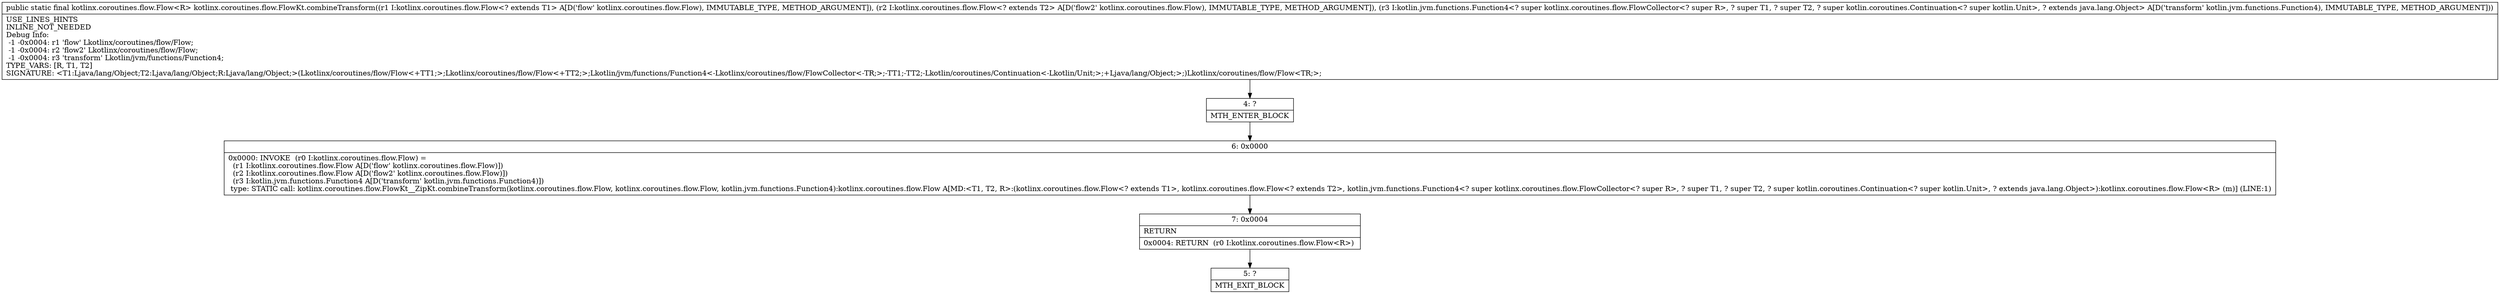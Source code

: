 digraph "CFG forkotlinx.coroutines.flow.FlowKt.combineTransform(Lkotlinx\/coroutines\/flow\/Flow;Lkotlinx\/coroutines\/flow\/Flow;Lkotlin\/jvm\/functions\/Function4;)Lkotlinx\/coroutines\/flow\/Flow;" {
Node_4 [shape=record,label="{4\:\ ?|MTH_ENTER_BLOCK\l}"];
Node_6 [shape=record,label="{6\:\ 0x0000|0x0000: INVOKE  (r0 I:kotlinx.coroutines.flow.Flow) = \l  (r1 I:kotlinx.coroutines.flow.Flow A[D('flow' kotlinx.coroutines.flow.Flow)])\l  (r2 I:kotlinx.coroutines.flow.Flow A[D('flow2' kotlinx.coroutines.flow.Flow)])\l  (r3 I:kotlin.jvm.functions.Function4 A[D('transform' kotlin.jvm.functions.Function4)])\l type: STATIC call: kotlinx.coroutines.flow.FlowKt__ZipKt.combineTransform(kotlinx.coroutines.flow.Flow, kotlinx.coroutines.flow.Flow, kotlin.jvm.functions.Function4):kotlinx.coroutines.flow.Flow A[MD:\<T1, T2, R\>:(kotlinx.coroutines.flow.Flow\<? extends T1\>, kotlinx.coroutines.flow.Flow\<? extends T2\>, kotlin.jvm.functions.Function4\<? super kotlinx.coroutines.flow.FlowCollector\<? super R\>, ? super T1, ? super T2, ? super kotlin.coroutines.Continuation\<? super kotlin.Unit\>, ? extends java.lang.Object\>):kotlinx.coroutines.flow.Flow\<R\> (m)] (LINE:1)\l}"];
Node_7 [shape=record,label="{7\:\ 0x0004|RETURN\l|0x0004: RETURN  (r0 I:kotlinx.coroutines.flow.Flow\<R\>) \l}"];
Node_5 [shape=record,label="{5\:\ ?|MTH_EXIT_BLOCK\l}"];
MethodNode[shape=record,label="{public static final kotlinx.coroutines.flow.Flow\<R\> kotlinx.coroutines.flow.FlowKt.combineTransform((r1 I:kotlinx.coroutines.flow.Flow\<? extends T1\> A[D('flow' kotlinx.coroutines.flow.Flow), IMMUTABLE_TYPE, METHOD_ARGUMENT]), (r2 I:kotlinx.coroutines.flow.Flow\<? extends T2\> A[D('flow2' kotlinx.coroutines.flow.Flow), IMMUTABLE_TYPE, METHOD_ARGUMENT]), (r3 I:kotlin.jvm.functions.Function4\<? super kotlinx.coroutines.flow.FlowCollector\<? super R\>, ? super T1, ? super T2, ? super kotlin.coroutines.Continuation\<? super kotlin.Unit\>, ? extends java.lang.Object\> A[D('transform' kotlin.jvm.functions.Function4), IMMUTABLE_TYPE, METHOD_ARGUMENT]))  | USE_LINES_HINTS\lINLINE_NOT_NEEDED\lDebug Info:\l  \-1 \-0x0004: r1 'flow' Lkotlinx\/coroutines\/flow\/Flow;\l  \-1 \-0x0004: r2 'flow2' Lkotlinx\/coroutines\/flow\/Flow;\l  \-1 \-0x0004: r3 'transform' Lkotlin\/jvm\/functions\/Function4;\lTYPE_VARS: [R, T1, T2]\lSIGNATURE: \<T1:Ljava\/lang\/Object;T2:Ljava\/lang\/Object;R:Ljava\/lang\/Object;\>(Lkotlinx\/coroutines\/flow\/Flow\<+TT1;\>;Lkotlinx\/coroutines\/flow\/Flow\<+TT2;\>;Lkotlin\/jvm\/functions\/Function4\<\-Lkotlinx\/coroutines\/flow\/FlowCollector\<\-TR;\>;\-TT1;\-TT2;\-Lkotlin\/coroutines\/Continuation\<\-Lkotlin\/Unit;\>;+Ljava\/lang\/Object;\>;)Lkotlinx\/coroutines\/flow\/Flow\<TR;\>;\l}"];
MethodNode -> Node_4;Node_4 -> Node_6;
Node_6 -> Node_7;
Node_7 -> Node_5;
}

